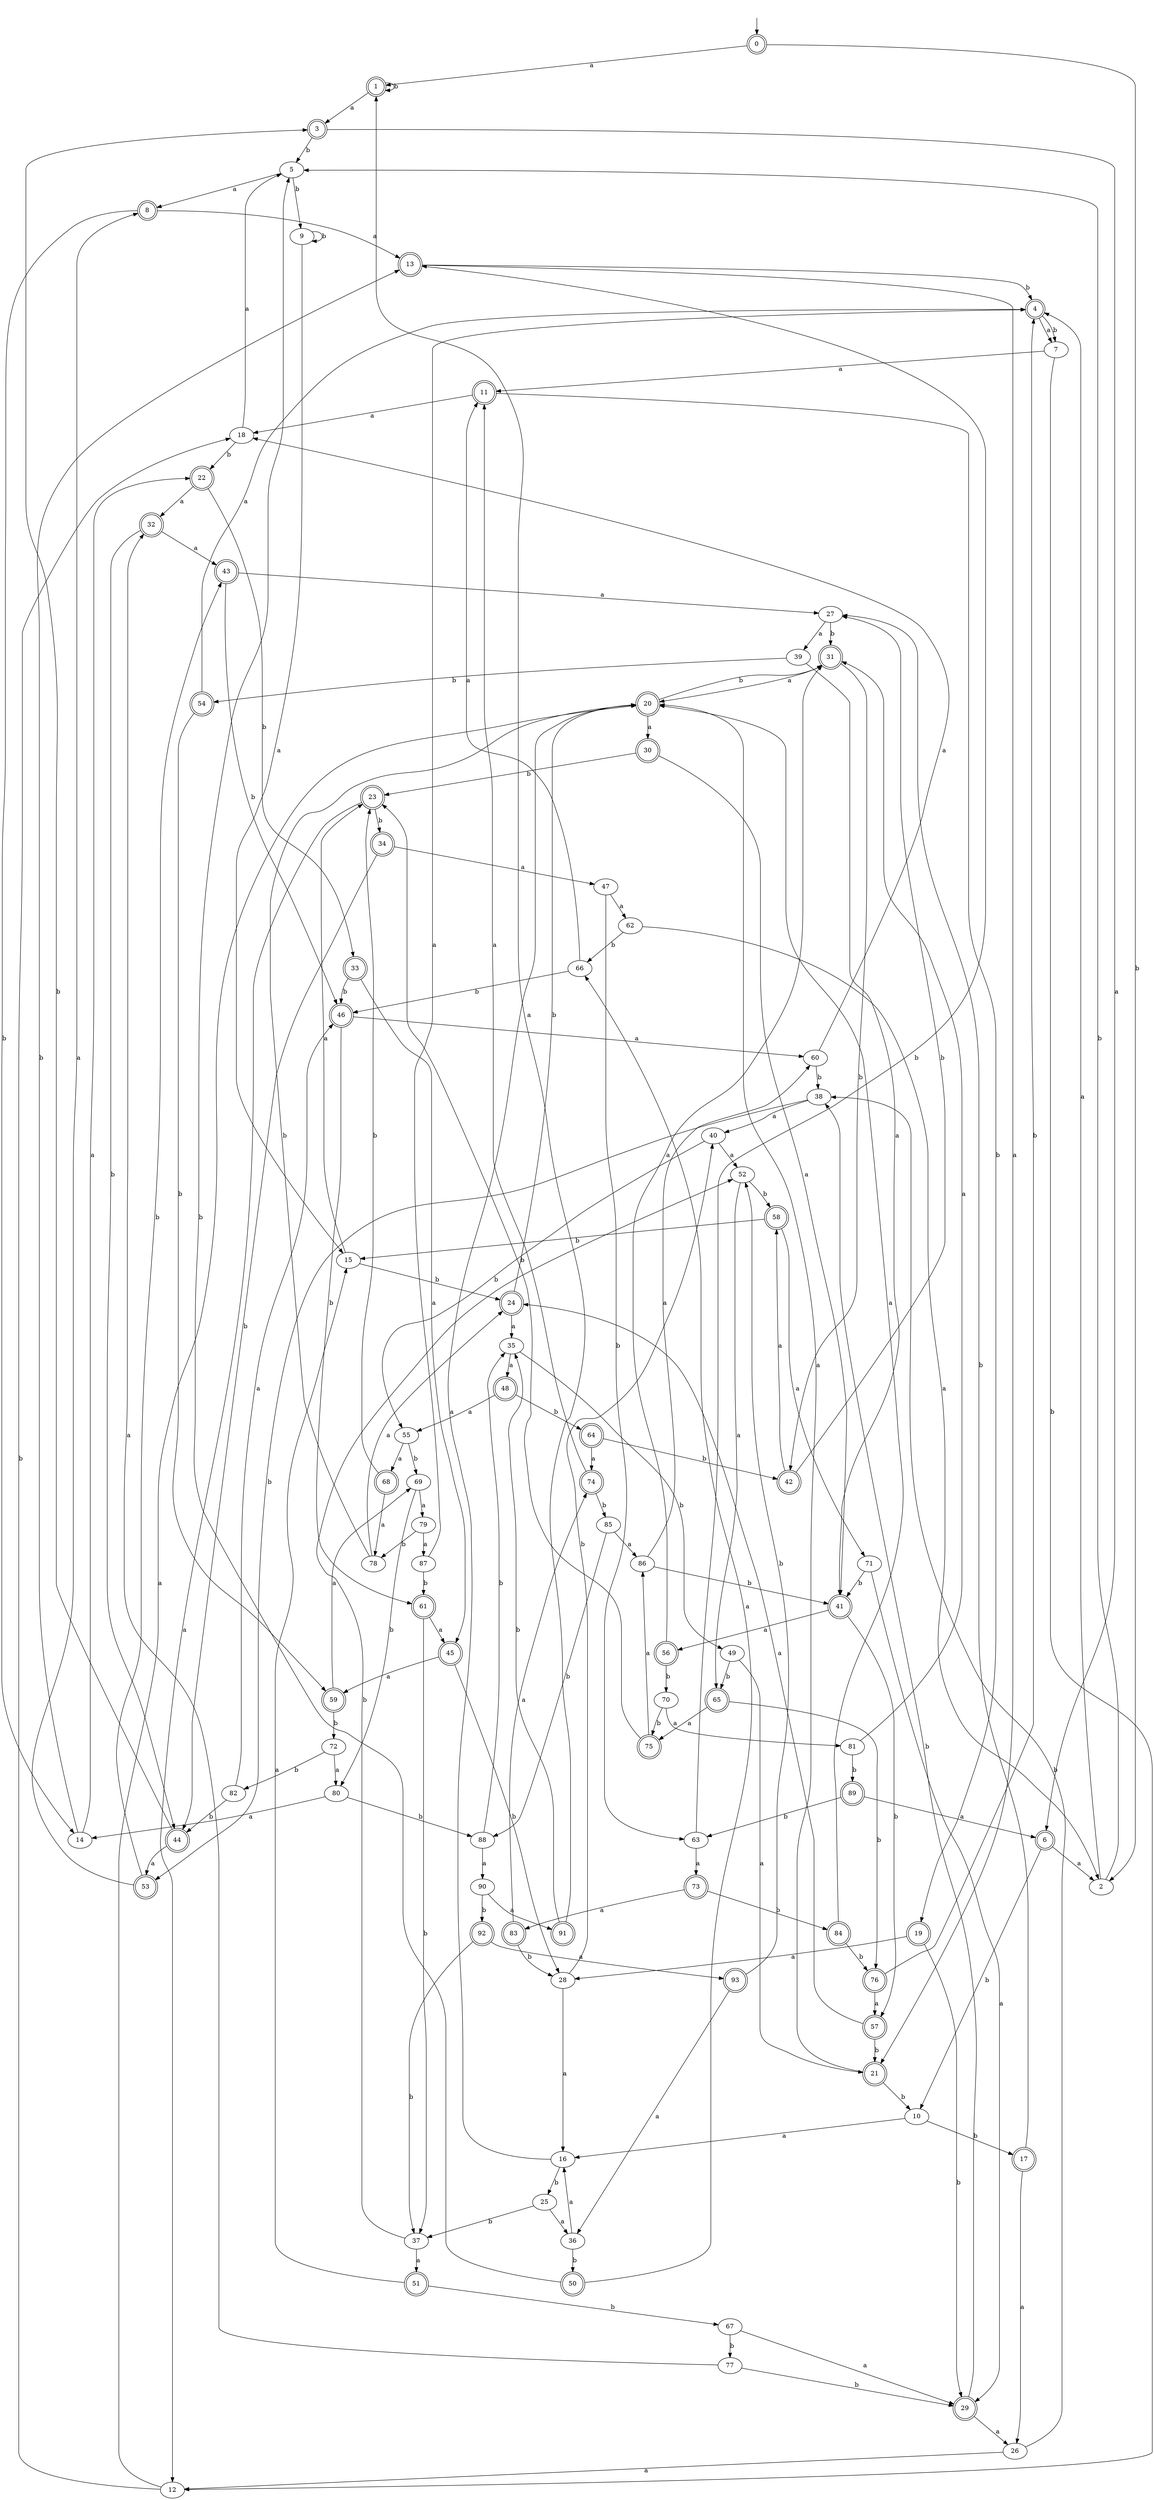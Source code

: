 digraph RandomDFA {
  __start0 [label="", shape=none];
  __start0 -> 0 [label=""];
  0 [shape=circle] [shape=doublecircle]
  0 -> 1 [label="a"]
  0 -> 2 [label="b"]
  1 [shape=doublecircle]
  1 -> 3 [label="a"]
  1 -> 1 [label="b"]
  2
  2 -> 4 [label="a"]
  2 -> 5 [label="b"]
  3 [shape=doublecircle]
  3 -> 6 [label="a"]
  3 -> 5 [label="b"]
  4 [shape=doublecircle]
  4 -> 7 [label="a"]
  4 -> 7 [label="b"]
  5
  5 -> 8 [label="a"]
  5 -> 9 [label="b"]
  6 [shape=doublecircle]
  6 -> 2 [label="a"]
  6 -> 10 [label="b"]
  7
  7 -> 11 [label="a"]
  7 -> 12 [label="b"]
  8 [shape=doublecircle]
  8 -> 13 [label="a"]
  8 -> 14 [label="b"]
  9
  9 -> 15 [label="a"]
  9 -> 9 [label="b"]
  10
  10 -> 16 [label="a"]
  10 -> 17 [label="b"]
  11 [shape=doublecircle]
  11 -> 18 [label="a"]
  11 -> 19 [label="b"]
  12
  12 -> 20 [label="a"]
  12 -> 18 [label="b"]
  13 [shape=doublecircle]
  13 -> 21 [label="a"]
  13 -> 4 [label="b"]
  14
  14 -> 22 [label="a"]
  14 -> 13 [label="b"]
  15
  15 -> 23 [label="a"]
  15 -> 24 [label="b"]
  16
  16 -> 20 [label="a"]
  16 -> 25 [label="b"]
  17 [shape=doublecircle]
  17 -> 26 [label="a"]
  17 -> 27 [label="b"]
  18
  18 -> 5 [label="a"]
  18 -> 22 [label="b"]
  19 [shape=doublecircle]
  19 -> 28 [label="a"]
  19 -> 29 [label="b"]
  20 [shape=doublecircle]
  20 -> 30 [label="a"]
  20 -> 31 [label="b"]
  21 [shape=doublecircle]
  21 -> 20 [label="a"]
  21 -> 10 [label="b"]
  22 [shape=doublecircle]
  22 -> 32 [label="a"]
  22 -> 33 [label="b"]
  23 [shape=doublecircle]
  23 -> 12 [label="a"]
  23 -> 34 [label="b"]
  24 [shape=doublecircle]
  24 -> 35 [label="a"]
  24 -> 20 [label="b"]
  25
  25 -> 36 [label="a"]
  25 -> 37 [label="b"]
  26
  26 -> 12 [label="a"]
  26 -> 38 [label="b"]
  27
  27 -> 39 [label="a"]
  27 -> 31 [label="b"]
  28
  28 -> 16 [label="a"]
  28 -> 40 [label="b"]
  29 [shape=doublecircle]
  29 -> 26 [label="a"]
  29 -> 38 [label="b"]
  30 [shape=doublecircle]
  30 -> 41 [label="a"]
  30 -> 23 [label="b"]
  31 [shape=doublecircle]
  31 -> 20 [label="a"]
  31 -> 42 [label="b"]
  32 [shape=doublecircle]
  32 -> 43 [label="a"]
  32 -> 44 [label="b"]
  33 [shape=doublecircle]
  33 -> 45 [label="a"]
  33 -> 46 [label="b"]
  34 [shape=doublecircle]
  34 -> 47 [label="a"]
  34 -> 44 [label="b"]
  35
  35 -> 48 [label="a"]
  35 -> 49 [label="b"]
  36
  36 -> 16 [label="a"]
  36 -> 50 [label="b"]
  37
  37 -> 51 [label="a"]
  37 -> 52 [label="b"]
  38
  38 -> 40 [label="a"]
  38 -> 53 [label="b"]
  39
  39 -> 41 [label="a"]
  39 -> 54 [label="b"]
  40
  40 -> 52 [label="a"]
  40 -> 55 [label="b"]
  41 [shape=doublecircle]
  41 -> 56 [label="a"]
  41 -> 57 [label="b"]
  42 [shape=doublecircle]
  42 -> 58 [label="a"]
  42 -> 27 [label="b"]
  43 [shape=doublecircle]
  43 -> 27 [label="a"]
  43 -> 46 [label="b"]
  44 [shape=doublecircle]
  44 -> 53 [label="a"]
  44 -> 3 [label="b"]
  45 [shape=doublecircle]
  45 -> 59 [label="a"]
  45 -> 28 [label="b"]
  46 [shape=doublecircle]
  46 -> 60 [label="a"]
  46 -> 61 [label="b"]
  47
  47 -> 62 [label="a"]
  47 -> 63 [label="b"]
  48 [shape=doublecircle]
  48 -> 55 [label="a"]
  48 -> 64 [label="b"]
  49
  49 -> 21 [label="a"]
  49 -> 65 [label="b"]
  50 [shape=doublecircle]
  50 -> 66 [label="a"]
  50 -> 5 [label="b"]
  51 [shape=doublecircle]
  51 -> 15 [label="a"]
  51 -> 67 [label="b"]
  52
  52 -> 65 [label="a"]
  52 -> 58 [label="b"]
  53 [shape=doublecircle]
  53 -> 8 [label="a"]
  53 -> 43 [label="b"]
  54 [shape=doublecircle]
  54 -> 4 [label="a"]
  54 -> 59 [label="b"]
  55
  55 -> 68 [label="a"]
  55 -> 69 [label="b"]
  56 [shape=doublecircle]
  56 -> 31 [label="a"]
  56 -> 70 [label="b"]
  57 [shape=doublecircle]
  57 -> 24 [label="a"]
  57 -> 21 [label="b"]
  58 [shape=doublecircle]
  58 -> 71 [label="a"]
  58 -> 15 [label="b"]
  59 [shape=doublecircle]
  59 -> 69 [label="a"]
  59 -> 72 [label="b"]
  60
  60 -> 18 [label="a"]
  60 -> 38 [label="b"]
  61 [shape=doublecircle]
  61 -> 45 [label="a"]
  61 -> 37 [label="b"]
  62
  62 -> 2 [label="a"]
  62 -> 66 [label="b"]
  63
  63 -> 73 [label="a"]
  63 -> 13 [label="b"]
  64 [shape=doublecircle]
  64 -> 74 [label="a"]
  64 -> 42 [label="b"]
  65 [shape=doublecircle]
  65 -> 75 [label="a"]
  65 -> 76 [label="b"]
  66
  66 -> 11 [label="a"]
  66 -> 46 [label="b"]
  67
  67 -> 29 [label="a"]
  67 -> 77 [label="b"]
  68 [shape=doublecircle]
  68 -> 78 [label="a"]
  68 -> 23 [label="b"]
  69
  69 -> 79 [label="a"]
  69 -> 80 [label="b"]
  70
  70 -> 81 [label="a"]
  70 -> 75 [label="b"]
  71
  71 -> 29 [label="a"]
  71 -> 41 [label="b"]
  72
  72 -> 80 [label="a"]
  72 -> 82 [label="b"]
  73 [shape=doublecircle]
  73 -> 83 [label="a"]
  73 -> 84 [label="b"]
  74 [shape=doublecircle]
  74 -> 11 [label="a"]
  74 -> 85 [label="b"]
  75 [shape=doublecircle]
  75 -> 86 [label="a"]
  75 -> 23 [label="b"]
  76 [shape=doublecircle]
  76 -> 57 [label="a"]
  76 -> 4 [label="b"]
  77
  77 -> 32 [label="a"]
  77 -> 29 [label="b"]
  78
  78 -> 24 [label="a"]
  78 -> 20 [label="b"]
  79
  79 -> 87 [label="a"]
  79 -> 78 [label="b"]
  80
  80 -> 14 [label="a"]
  80 -> 88 [label="b"]
  81
  81 -> 31 [label="a"]
  81 -> 89 [label="b"]
  82
  82 -> 46 [label="a"]
  82 -> 44 [label="b"]
  83 [shape=doublecircle]
  83 -> 74 [label="a"]
  83 -> 28 [label="b"]
  84 [shape=doublecircle]
  84 -> 20 [label="a"]
  84 -> 76 [label="b"]
  85
  85 -> 86 [label="a"]
  85 -> 88 [label="b"]
  86
  86 -> 60 [label="a"]
  86 -> 41 [label="b"]
  87
  87 -> 4 [label="a"]
  87 -> 61 [label="b"]
  88
  88 -> 90 [label="a"]
  88 -> 35 [label="b"]
  89 [shape=doublecircle]
  89 -> 6 [label="a"]
  89 -> 63 [label="b"]
  90
  90 -> 91 [label="a"]
  90 -> 92 [label="b"]
  91 [shape=doublecircle]
  91 -> 1 [label="a"]
  91 -> 35 [label="b"]
  92 [shape=doublecircle]
  92 -> 93 [label="a"]
  92 -> 37 [label="b"]
  93 [shape=doublecircle]
  93 -> 36 [label="a"]
  93 -> 52 [label="b"]
}
